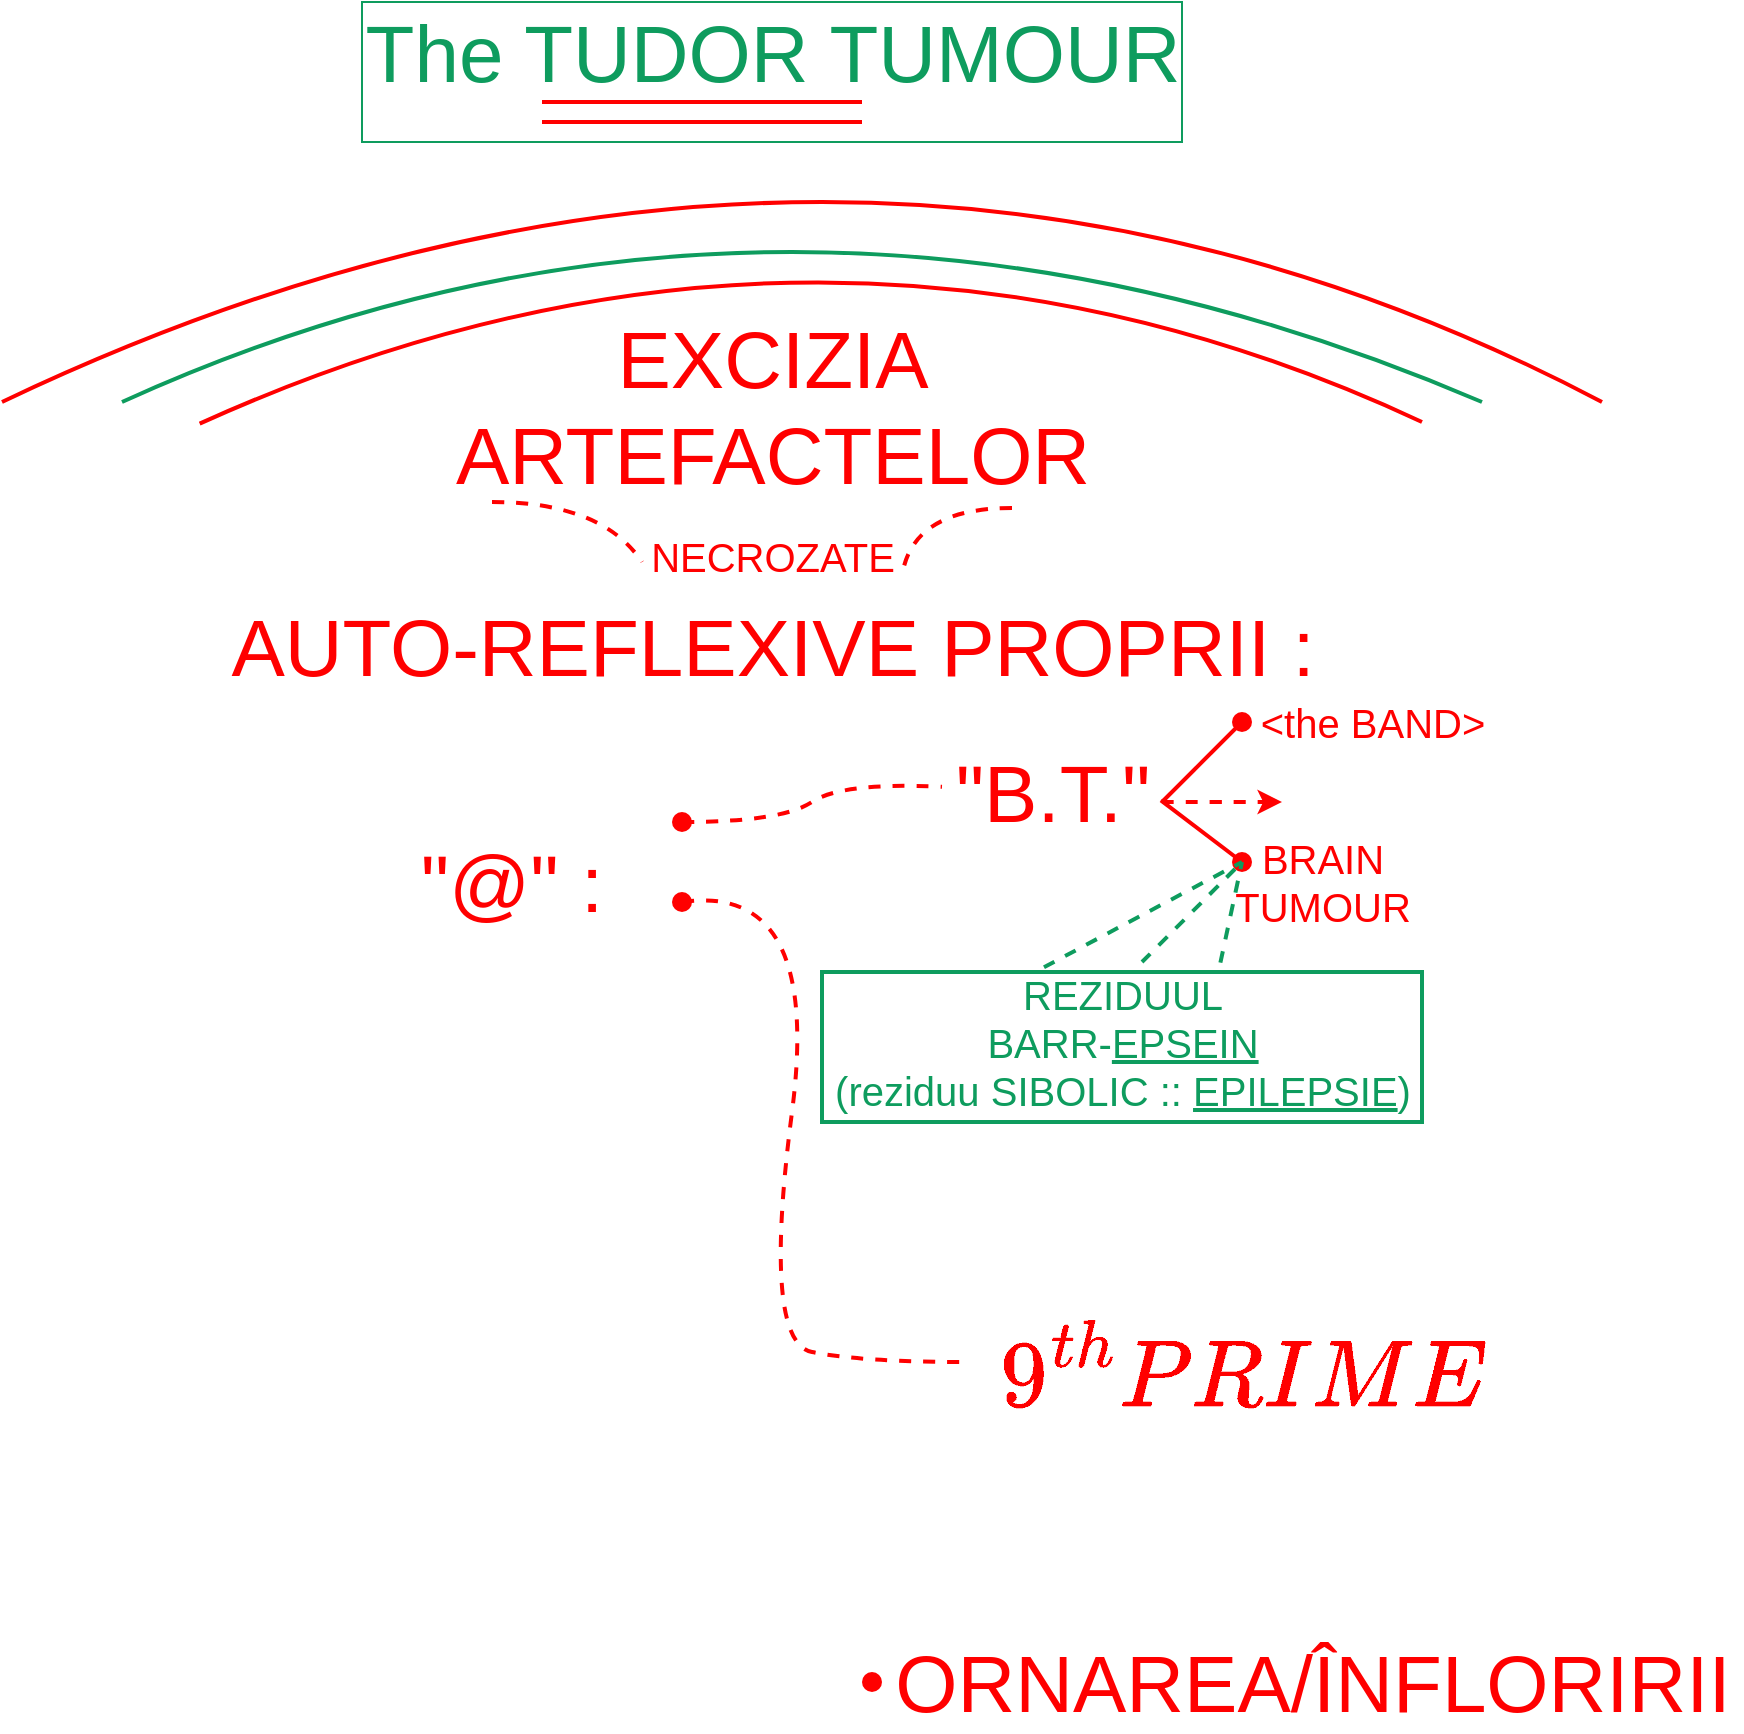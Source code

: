 <mxfile version="17.5.0" type="github">
  <diagram id="QvSaPxE7tkWOsE57sqaZ" name="Page-1">
    <mxGraphModel dx="1814" dy="1478" grid="1" gridSize="10" guides="1" tooltips="1" connect="1" arrows="1" fold="1" page="1" pageScale="1" pageWidth="850" pageHeight="1100" math="1" shadow="0">
      <root>
        <mxCell id="0" />
        <mxCell id="1" parent="0" />
        <mxCell id="mghCmTj0s4ShChdXL3Ny-1" value="&lt;font color=&quot;#0e9c5e&quot;&gt;&lt;span style=&quot;font-size: 40px&quot;&gt;The TUDOR TUMOUR&lt;/span&gt;&lt;/font&gt;" style="text;html=1;align=center;verticalAlign=middle;resizable=0;points=[];autosize=1;strokeColor=none;fillColor=none;" vertex="1" parent="1">
          <mxGeometry x="35" y="90" width="420" height="30" as="geometry" />
        </mxCell>
        <mxCell id="mghCmTj0s4ShChdXL3Ny-2" value="" style="endArrow=none;html=1;rounded=0;fontSize=40;fontColor=#0E9C5E;strokeColor=#FF0000;strokeWidth=2;" edge="1" parent="1">
          <mxGeometry width="50" height="50" relative="1" as="geometry">
            <mxPoint x="130" y="130" as="sourcePoint" />
            <mxPoint x="290" y="130" as="targetPoint" />
          </mxGeometry>
        </mxCell>
        <mxCell id="mghCmTj0s4ShChdXL3Ny-3" value="" style="endArrow=none;html=1;rounded=0;fontSize=40;fontColor=#0E9C5E;strokeColor=#FF0000;strokeWidth=2;" edge="1" parent="1">
          <mxGeometry width="50" height="50" relative="1" as="geometry">
            <mxPoint x="130" y="140" as="sourcePoint" />
            <mxPoint x="290" y="140" as="targetPoint" />
          </mxGeometry>
        </mxCell>
        <mxCell id="mghCmTj0s4ShChdXL3Ny-4" value="" style="rounded=0;whiteSpace=wrap;html=1;fontSize=40;fontColor=#0E9C5E;fillColor=none;strokeColor=#0E9C5E;" vertex="1" parent="1">
          <mxGeometry x="40" y="80" width="410" height="70" as="geometry" />
        </mxCell>
        <mxCell id="mghCmTj0s4ShChdXL3Ny-5" value="&lt;font color=&quot;#ff0000&quot;&gt;EXCIZIA&lt;br&gt;ARTEFACTELOR&lt;br&gt;&lt;br&gt;AUTO-REFLEXIVE PROPRII :&lt;br&gt;&lt;/font&gt;" style="text;html=1;align=center;verticalAlign=middle;resizable=0;points=[];autosize=1;strokeColor=none;fillColor=none;fontSize=40;fontColor=#0E9C5E;" vertex="1" parent="1">
          <mxGeometry x="-35" y="230" width="560" height="200" as="geometry" />
        </mxCell>
        <mxCell id="mghCmTj0s4ShChdXL3Ny-6" value="&lt;font style=&quot;font-size: 20px&quot;&gt;NECROZATE&lt;/font&gt;" style="text;html=1;align=center;verticalAlign=middle;resizable=0;points=[];autosize=1;strokeColor=none;fillColor=none;fontSize=40;fontColor=#FF0000;" vertex="1" parent="1">
          <mxGeometry x="175" y="320" width="140" height="60" as="geometry" />
        </mxCell>
        <mxCell id="mghCmTj0s4ShChdXL3Ny-7" value="" style="endArrow=none;dashed=1;html=1;fontSize=20;fontColor=#FF0000;strokeColor=#FF0000;strokeWidth=2;curved=1;" edge="1" parent="1">
          <mxGeometry width="50" height="50" relative="1" as="geometry">
            <mxPoint x="105" y="330" as="sourcePoint" />
            <mxPoint x="180" y="360" as="targetPoint" />
            <Array as="points">
              <mxPoint x="160" y="330" />
            </Array>
          </mxGeometry>
        </mxCell>
        <mxCell id="mghCmTj0s4ShChdXL3Ny-8" value="" style="endArrow=none;dashed=1;html=1;fontSize=20;fontColor=#FF0000;strokeColor=#FF0000;strokeWidth=2;curved=1;" edge="1" parent="1">
          <mxGeometry width="50" height="50" relative="1" as="geometry">
            <mxPoint x="365" y="333" as="sourcePoint" />
            <mxPoint x="310" y="367" as="targetPoint" />
            <Array as="points">
              <mxPoint x="315" y="333" />
            </Array>
          </mxGeometry>
        </mxCell>
        <mxCell id="mghCmTj0s4ShChdXL3Ny-9" value="&lt;font style=&quot;font-size: 40px&quot;&gt;&quot;@&quot; :&amp;nbsp;&lt;/font&gt;" style="text;html=1;align=center;verticalAlign=middle;resizable=0;points=[];autosize=1;strokeColor=none;fillColor=none;fontSize=20;fontColor=#FF0000;" vertex="1" parent="1">
          <mxGeometry x="60" y="500" width="120" height="40" as="geometry" />
        </mxCell>
        <mxCell id="mghCmTj0s4ShChdXL3Ny-10" value="" style="shape=waypoint;sketch=0;fillStyle=solid;size=6;pointerEvents=1;points=[];fillColor=none;resizable=0;rotatable=0;perimeter=centerPerimeter;snapToPoint=1;fontSize=40;fontColor=#FF0000;strokeColor=#FF0000;strokeWidth=3;" vertex="1" parent="1">
          <mxGeometry x="180" y="470" width="40" height="40" as="geometry" />
        </mxCell>
        <mxCell id="mghCmTj0s4ShChdXL3Ny-12" value="" style="shape=waypoint;sketch=0;fillStyle=solid;size=6;pointerEvents=1;points=[];fillColor=none;resizable=0;rotatable=0;perimeter=centerPerimeter;snapToPoint=1;fontSize=40;fontColor=#FF0000;strokeColor=#FF0000;strokeWidth=3;" vertex="1" parent="1">
          <mxGeometry x="180" y="510" width="40" height="40" as="geometry" />
        </mxCell>
        <mxCell id="mghCmTj0s4ShChdXL3Ny-13" value="&quot;B.T.&quot;" style="text;html=1;align=center;verticalAlign=middle;resizable=0;points=[];autosize=1;strokeColor=none;fillColor=none;fontSize=40;fontColor=#FF0000;" vertex="1" parent="1">
          <mxGeometry x="330" y="450" width="110" height="50" as="geometry" />
        </mxCell>
        <mxCell id="mghCmTj0s4ShChdXL3Ny-14" value="" style="shape=waypoint;sketch=0;fillStyle=solid;size=6;pointerEvents=1;points=[];fillColor=none;resizable=0;rotatable=0;perimeter=centerPerimeter;snapToPoint=1;fontSize=40;fontColor=#FF0000;strokeColor=#FF0000;strokeWidth=3;" vertex="1" parent="1">
          <mxGeometry x="460" y="420" width="40" height="40" as="geometry" />
        </mxCell>
        <mxCell id="mghCmTj0s4ShChdXL3Ny-15" value="" style="shape=waypoint;sketch=0;fillStyle=solid;size=6;pointerEvents=1;points=[];fillColor=none;resizable=0;rotatable=0;perimeter=centerPerimeter;snapToPoint=1;fontSize=40;fontColor=#FF0000;strokeColor=#FF0000;strokeWidth=3;" vertex="1" parent="1">
          <mxGeometry x="460" y="490" width="40" height="40" as="geometry" />
        </mxCell>
        <mxCell id="mghCmTj0s4ShChdXL3Ny-16" value="" style="endArrow=none;html=1;fontSize=40;fontColor=#FF0000;strokeColor=#FF0000;strokeWidth=2;curved=1;entryX=0.5;entryY=0.593;entryDx=0;entryDy=0;entryPerimeter=0;" edge="1" parent="1" target="mghCmTj0s4ShChdXL3Ny-14">
          <mxGeometry width="50" height="50" relative="1" as="geometry">
            <mxPoint x="440" y="480" as="sourcePoint" />
            <mxPoint x="475" y="440" as="targetPoint" />
          </mxGeometry>
        </mxCell>
        <mxCell id="mghCmTj0s4ShChdXL3Ny-17" value="" style="endArrow=none;html=1;fontSize=40;fontColor=#FF0000;strokeColor=#FF0000;strokeWidth=2;curved=1;entryX=0.471;entryY=0.443;entryDx=0;entryDy=0;entryPerimeter=0;exitX=0.995;exitY=0.583;exitDx=0;exitDy=0;exitPerimeter=0;" edge="1" parent="1" source="mghCmTj0s4ShChdXL3Ny-13" target="mghCmTj0s4ShChdXL3Ny-15">
          <mxGeometry width="50" height="50" relative="1" as="geometry">
            <mxPoint x="450" y="490" as="sourcePoint" />
            <mxPoint x="490" y="450" as="targetPoint" />
          </mxGeometry>
        </mxCell>
        <mxCell id="mghCmTj0s4ShChdXL3Ny-18" value="" style="endArrow=classic;html=1;fontSize=40;fontColor=#FF0000;strokeColor=#FF0000;strokeWidth=2;curved=1;dashed=1;" edge="1" parent="1">
          <mxGeometry width="50" height="50" relative="1" as="geometry">
            <mxPoint x="440" y="480" as="sourcePoint" />
            <mxPoint x="500" y="480" as="targetPoint" />
          </mxGeometry>
        </mxCell>
        <mxCell id="mghCmTj0s4ShChdXL3Ny-20" value="&amp;lt;the BAND&amp;gt;" style="text;html=1;align=center;verticalAlign=middle;resizable=0;points=[];autosize=1;strokeColor=none;fillColor=none;fontSize=20;fontColor=#FF0000;" vertex="1" parent="1">
          <mxGeometry x="480" y="425" width="130" height="30" as="geometry" />
        </mxCell>
        <mxCell id="mghCmTj0s4ShChdXL3Ny-21" value="BRAIN&lt;br&gt;TUMOUR" style="text;html=1;align=center;verticalAlign=middle;resizable=0;points=[];autosize=1;strokeColor=none;fillColor=none;fontSize=20;fontColor=#FF0000;" vertex="1" parent="1">
          <mxGeometry x="470" y="495" width="100" height="50" as="geometry" />
        </mxCell>
        <mxCell id="mghCmTj0s4ShChdXL3Ny-23" value="$$9^{th} PRIME$$" style="text;html=1;align=center;verticalAlign=middle;resizable=0;points=[];autosize=1;strokeColor=none;fillColor=none;fontSize=40;fontColor=#FF0000;" vertex="1" parent="1">
          <mxGeometry x="310" y="740" width="340" height="50" as="geometry" />
        </mxCell>
        <mxCell id="mghCmTj0s4ShChdXL3Ny-24" value="&lt;font color=&quot;#0e9c5e&quot;&gt;REZIDUUL&lt;br&gt;BARR-&lt;u&gt;EPSEIN&lt;br&gt;&lt;/u&gt;(reziduu SIBOLIC :: &lt;u&gt;EPILEPSIE&lt;/u&gt;)&lt;br&gt;&lt;/font&gt;" style="text;html=1;align=center;verticalAlign=middle;resizable=0;points=[];autosize=1;strokeColor=none;fillColor=none;fontSize=20;fontColor=#FF0000;" vertex="1" parent="1">
          <mxGeometry x="270" y="560" width="300" height="80" as="geometry" />
        </mxCell>
        <mxCell id="mghCmTj0s4ShChdXL3Ny-29" value="" style="rounded=0;whiteSpace=wrap;html=1;fontSize=40;fontColor=#0E9C5E;strokeColor=#0E9C5E;strokeWidth=2;fillColor=none;" vertex="1" parent="1">
          <mxGeometry x="270" y="565" width="300" height="75" as="geometry" />
        </mxCell>
        <mxCell id="mghCmTj0s4ShChdXL3Ny-30" value="" style="endArrow=none;dashed=1;html=1;fontSize=40;fontColor=#0E9C5E;strokeColor=#0E9C5E;strokeWidth=2;curved=1;" edge="1" parent="1">
          <mxGeometry width="50" height="50" relative="1" as="geometry">
            <mxPoint x="430" y="560" as="sourcePoint" />
            <mxPoint x="480" y="510" as="targetPoint" />
          </mxGeometry>
        </mxCell>
        <mxCell id="mghCmTj0s4ShChdXL3Ny-31" value="" style="endArrow=none;dashed=1;html=1;fontSize=40;fontColor=#0E9C5E;strokeColor=#0E9C5E;strokeWidth=2;curved=1;exitX=0.664;exitY=0.004;exitDx=0;exitDy=0;exitPerimeter=0;" edge="1" parent="1" source="mghCmTj0s4ShChdXL3Ny-24" target="mghCmTj0s4ShChdXL3Ny-15">
          <mxGeometry width="50" height="50" relative="1" as="geometry">
            <mxPoint x="440" y="570" as="sourcePoint" />
            <mxPoint x="490" y="520" as="targetPoint" />
          </mxGeometry>
        </mxCell>
        <mxCell id="mghCmTj0s4ShChdXL3Ny-32" value="" style="endArrow=none;dashed=1;html=1;fontSize=40;fontColor=#0E9C5E;strokeColor=#0E9C5E;strokeWidth=2;curved=1;exitX=0.37;exitY=-0.032;exitDx=0;exitDy=0;exitPerimeter=0;" edge="1" parent="1" source="mghCmTj0s4ShChdXL3Ny-29" target="mghCmTj0s4ShChdXL3Ny-15">
          <mxGeometry width="50" height="50" relative="1" as="geometry">
            <mxPoint x="400.0" y="555.16" as="sourcePoint" />
            <mxPoint x="410.8" y="504.84" as="targetPoint" />
          </mxGeometry>
        </mxCell>
        <mxCell id="mghCmTj0s4ShChdXL3Ny-33" value="" style="endArrow=none;dashed=1;html=1;fontSize=40;fontColor=#0E9C5E;strokeColor=#FF0000;strokeWidth=2;curved=1;" edge="1" parent="1" source="mghCmTj0s4ShChdXL3Ny-10" target="mghCmTj0s4ShChdXL3Ny-13">
          <mxGeometry width="50" height="50" relative="1" as="geometry">
            <mxPoint x="380" y="460" as="sourcePoint" />
            <mxPoint x="430" y="410" as="targetPoint" />
            <Array as="points">
              <mxPoint x="250" y="490" />
              <mxPoint x="280" y="470" />
            </Array>
          </mxGeometry>
        </mxCell>
        <mxCell id="mghCmTj0s4ShChdXL3Ny-34" value="" style="endArrow=none;dashed=1;html=1;fontSize=40;fontColor=#0E9C5E;strokeColor=#FF0000;strokeWidth=2;curved=1;entryX=0.088;entryY=0.4;entryDx=0;entryDy=0;entryPerimeter=0;" edge="1" parent="1" source="mghCmTj0s4ShChdXL3Ny-12" target="mghCmTj0s4ShChdXL3Ny-23">
          <mxGeometry width="50" height="50" relative="1" as="geometry">
            <mxPoint x="380" y="460" as="sourcePoint" />
            <mxPoint x="300" y="775.714" as="targetPoint" />
            <Array as="points">
              <mxPoint x="270" y="520" />
              <mxPoint x="240" y="750" />
              <mxPoint x="290" y="760" />
            </Array>
          </mxGeometry>
        </mxCell>
        <mxCell id="mghCmTj0s4ShChdXL3Ny-35" value="&lt;font color=&quot;#ff0000&quot;&gt;ORNAREA/ÎNFLORIRII&lt;/font&gt;" style="text;html=1;align=center;verticalAlign=middle;resizable=0;points=[];autosize=1;strokeColor=none;fillColor=none;fontSize=40;fontColor=#0E9C5E;" vertex="1" parent="1">
          <mxGeometry x="300" y="895" width="430" height="50" as="geometry" />
        </mxCell>
        <mxCell id="mghCmTj0s4ShChdXL3Ny-36" value="" style="shape=waypoint;sketch=0;fillStyle=solid;size=6;pointerEvents=1;points=[];fillColor=none;resizable=0;rotatable=0;perimeter=centerPerimeter;snapToPoint=1;fontSize=40;fontColor=#FF0000;strokeColor=#FF0000;strokeWidth=3;" vertex="1" parent="1">
          <mxGeometry x="275" y="900" width="40" height="40" as="geometry" />
        </mxCell>
        <mxCell id="mghCmTj0s4ShChdXL3Ny-37" value="" style="endArrow=none;html=1;fontSize=40;fontColor=#FF0000;strokeColor=#FF0000;strokeWidth=2;curved=1;" edge="1" parent="1">
          <mxGeometry width="50" height="50" relative="1" as="geometry">
            <mxPoint x="-140" y="280" as="sourcePoint" />
            <mxPoint x="660" y="280" as="targetPoint" />
            <Array as="points">
              <mxPoint x="280" y="80" />
            </Array>
          </mxGeometry>
        </mxCell>
        <mxCell id="mghCmTj0s4ShChdXL3Ny-38" value="" style="endArrow=none;html=1;fontSize=40;fontColor=#FF0000;strokeColor=#0E9C5E;strokeWidth=2;curved=1;" edge="1" parent="1">
          <mxGeometry width="50" height="50" relative="1" as="geometry">
            <mxPoint x="-80" y="280" as="sourcePoint" />
            <mxPoint x="600" y="280" as="targetPoint" />
            <Array as="points">
              <mxPoint x="250" y="130" />
            </Array>
          </mxGeometry>
        </mxCell>
        <mxCell id="mghCmTj0s4ShChdXL3Ny-39" value="" style="endArrow=none;html=1;fontSize=40;fontColor=#FF0000;strokeColor=#FF0000;strokeWidth=2;curved=1;exitX=-0.011;exitY=0.304;exitDx=0;exitDy=0;exitPerimeter=0;" edge="1" parent="1" source="mghCmTj0s4ShChdXL3Ny-5">
          <mxGeometry width="50" height="50" relative="1" as="geometry">
            <mxPoint x="-57.5" y="220" as="sourcePoint" />
            <mxPoint x="570" y="290" as="targetPoint" />
            <Array as="points">
              <mxPoint x="270" y="150" />
            </Array>
          </mxGeometry>
        </mxCell>
      </root>
    </mxGraphModel>
  </diagram>
</mxfile>
